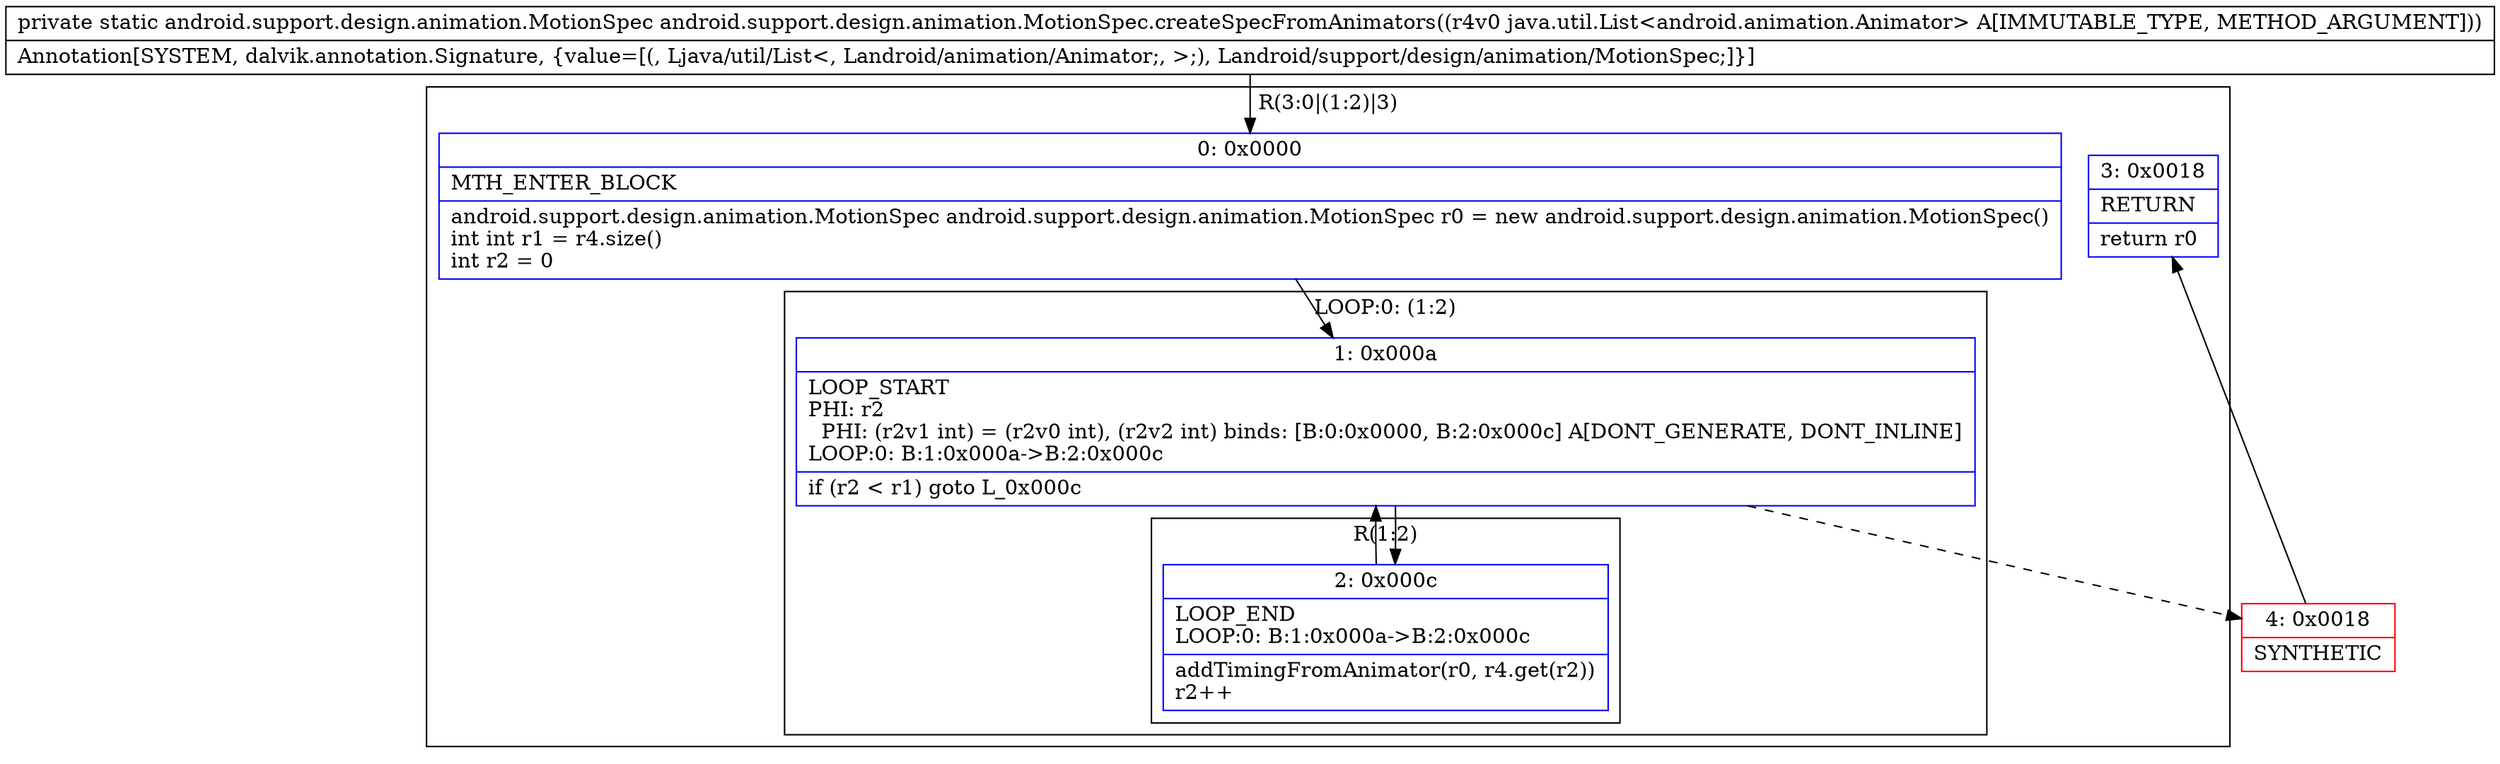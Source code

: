 digraph "CFG forandroid.support.design.animation.MotionSpec.createSpecFromAnimators(Ljava\/util\/List;)Landroid\/support\/design\/animation\/MotionSpec;" {
subgraph cluster_Region_2097307305 {
label = "R(3:0|(1:2)|3)";
node [shape=record,color=blue];
Node_0 [shape=record,label="{0\:\ 0x0000|MTH_ENTER_BLOCK\l|android.support.design.animation.MotionSpec android.support.design.animation.MotionSpec r0 = new android.support.design.animation.MotionSpec()\lint int r1 = r4.size()\lint r2 = 0\l}"];
subgraph cluster_LoopRegion_1844410117 {
label = "LOOP:0: (1:2)";
node [shape=record,color=blue];
Node_1 [shape=record,label="{1\:\ 0x000a|LOOP_START\lPHI: r2 \l  PHI: (r2v1 int) = (r2v0 int), (r2v2 int) binds: [B:0:0x0000, B:2:0x000c] A[DONT_GENERATE, DONT_INLINE]\lLOOP:0: B:1:0x000a\-\>B:2:0x000c\l|if (r2 \< r1) goto L_0x000c\l}"];
subgraph cluster_Region_1257058605 {
label = "R(1:2)";
node [shape=record,color=blue];
Node_2 [shape=record,label="{2\:\ 0x000c|LOOP_END\lLOOP:0: B:1:0x000a\-\>B:2:0x000c\l|addTimingFromAnimator(r0, r4.get(r2))\lr2++\l}"];
}
}
Node_3 [shape=record,label="{3\:\ 0x0018|RETURN\l|return r0\l}"];
}
Node_4 [shape=record,color=red,label="{4\:\ 0x0018|SYNTHETIC\l}"];
MethodNode[shape=record,label="{private static android.support.design.animation.MotionSpec android.support.design.animation.MotionSpec.createSpecFromAnimators((r4v0 java.util.List\<android.animation.Animator\> A[IMMUTABLE_TYPE, METHOD_ARGUMENT]))  | Annotation[SYSTEM, dalvik.annotation.Signature, \{value=[(, Ljava\/util\/List\<, Landroid\/animation\/Animator;, \>;), Landroid\/support\/design\/animation\/MotionSpec;]\}]\l}"];
MethodNode -> Node_0;
Node_0 -> Node_1;
Node_1 -> Node_2;
Node_1 -> Node_4[style=dashed];
Node_2 -> Node_1;
Node_4 -> Node_3;
}

